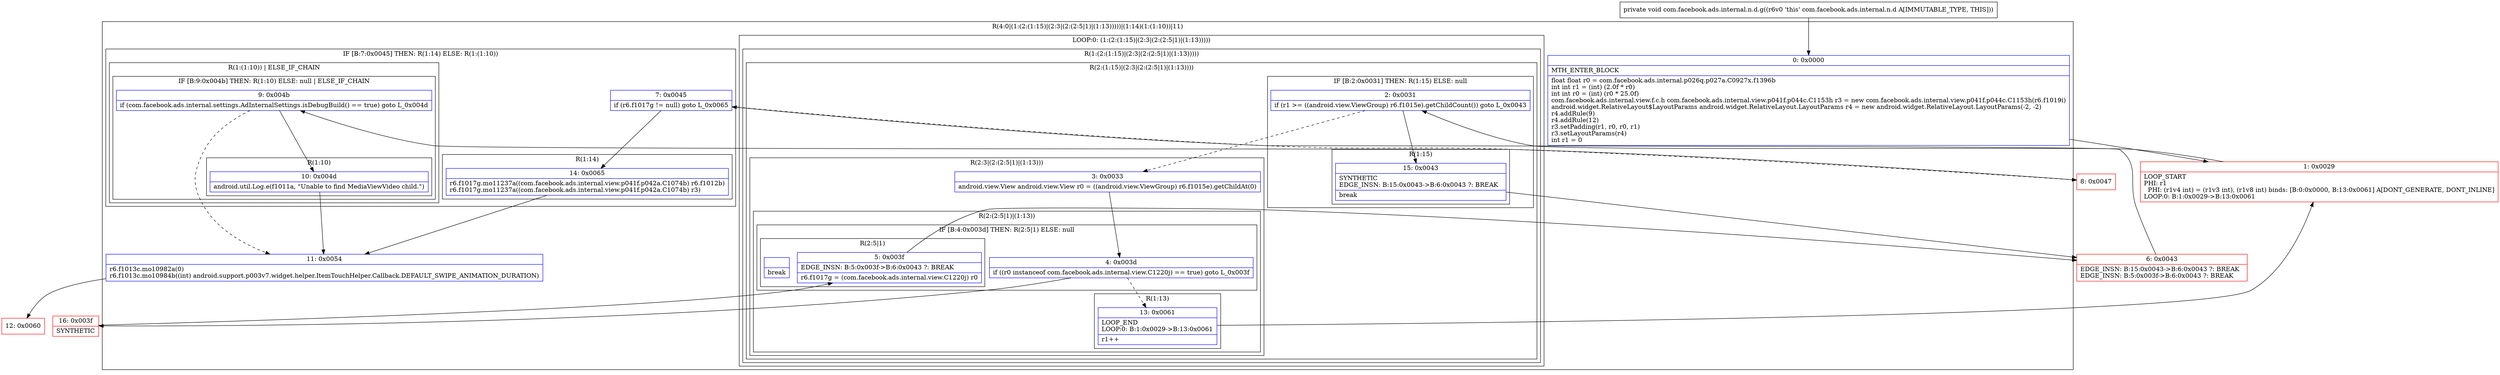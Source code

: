 digraph "CFG forcom.facebook.ads.internal.n.d.g()V" {
subgraph cluster_Region_310589250 {
label = "R(4:0|(1:(2:(1:15)|(2:3|(2:(2:5|1)|(1:13)))))|(1:14)(1:(1:10))|11)";
node [shape=record,color=blue];
Node_0 [shape=record,label="{0\:\ 0x0000|MTH_ENTER_BLOCK\l|float float r0 = com.facebook.ads.internal.p026q.p027a.C0927x.f1396b\lint int r1 = (int) (2.0f * r0)\lint int r0 = (int) (r0 * 25.0f)\lcom.facebook.ads.internal.view.f.c.h com.facebook.ads.internal.view.p041f.p044c.C1153h r3 = new com.facebook.ads.internal.view.p041f.p044c.C1153h(r6.f1019i)\landroid.widget.RelativeLayout$LayoutParams android.widget.RelativeLayout.LayoutParams r4 = new android.widget.RelativeLayout.LayoutParams(\-2, \-2)\lr4.addRule(9)\lr4.addRule(12)\lr3.setPadding(r1, r0, r0, r1)\lr3.setLayoutParams(r4)\lint r1 = 0\l}"];
subgraph cluster_LoopRegion_1517243212 {
label = "LOOP:0: (1:(2:(1:15)|(2:3|(2:(2:5|1)|(1:13)))))";
node [shape=record,color=blue];
subgraph cluster_Region_1763569166 {
label = "R(1:(2:(1:15)|(2:3|(2:(2:5|1)|(1:13)))))";
node [shape=record,color=blue];
subgraph cluster_Region_1564562985 {
label = "R(2:(1:15)|(2:3|(2:(2:5|1)|(1:13))))";
node [shape=record,color=blue];
subgraph cluster_IfRegion_1336047780 {
label = "IF [B:2:0x0031] THEN: R(1:15) ELSE: null";
node [shape=record,color=blue];
Node_2 [shape=record,label="{2\:\ 0x0031|if (r1 \>= ((android.view.ViewGroup) r6.f1015e).getChildCount()) goto L_0x0043\l}"];
subgraph cluster_Region_1163621067 {
label = "R(1:15)";
node [shape=record,color=blue];
Node_15 [shape=record,label="{15\:\ 0x0043|SYNTHETIC\lEDGE_INSN: B:15:0x0043\-\>B:6:0x0043 ?: BREAK  \l|break\l}"];
}
}
subgraph cluster_Region_1141927733 {
label = "R(2:3|(2:(2:5|1)|(1:13)))";
node [shape=record,color=blue];
Node_3 [shape=record,label="{3\:\ 0x0033|android.view.View android.view.View r0 = ((android.view.ViewGroup) r6.f1015e).getChildAt(0)\l}"];
subgraph cluster_Region_1699640327 {
label = "R(2:(2:5|1)|(1:13))";
node [shape=record,color=blue];
subgraph cluster_IfRegion_1208424278 {
label = "IF [B:4:0x003d] THEN: R(2:5|1) ELSE: null";
node [shape=record,color=blue];
Node_4 [shape=record,label="{4\:\ 0x003d|if ((r0 instanceof com.facebook.ads.internal.view.C1220j) == true) goto L_0x003f\l}"];
subgraph cluster_Region_44038592 {
label = "R(2:5|1)";
node [shape=record,color=blue];
Node_5 [shape=record,label="{5\:\ 0x003f|EDGE_INSN: B:5:0x003f\-\>B:6:0x0043 ?: BREAK  \l|r6.f1017g = (com.facebook.ads.internal.view.C1220j) r0\l}"];
Node_InsnContainer_1671797566 [shape=record,label="{|break\l}"];
}
}
subgraph cluster_Region_868167075 {
label = "R(1:13)";
node [shape=record,color=blue];
Node_13 [shape=record,label="{13\:\ 0x0061|LOOP_END\lLOOP:0: B:1:0x0029\-\>B:13:0x0061\l|r1++\l}"];
}
}
}
}
}
}
subgraph cluster_IfRegion_880966013 {
label = "IF [B:7:0x0045] THEN: R(1:14) ELSE: R(1:(1:10))";
node [shape=record,color=blue];
Node_7 [shape=record,label="{7\:\ 0x0045|if (r6.f1017g != null) goto L_0x0065\l}"];
subgraph cluster_Region_365112090 {
label = "R(1:14)";
node [shape=record,color=blue];
Node_14 [shape=record,label="{14\:\ 0x0065|r6.f1017g.mo11237a((com.facebook.ads.internal.view.p041f.p042a.C1074b) r6.f1012b)\lr6.f1017g.mo11237a((com.facebook.ads.internal.view.p041f.p042a.C1074b) r3)\l}"];
}
subgraph cluster_Region_709986316 {
label = "R(1:(1:10)) | ELSE_IF_CHAIN\l";
node [shape=record,color=blue];
subgraph cluster_IfRegion_1009336077 {
label = "IF [B:9:0x004b] THEN: R(1:10) ELSE: null | ELSE_IF_CHAIN\l";
node [shape=record,color=blue];
Node_9 [shape=record,label="{9\:\ 0x004b|if (com.facebook.ads.internal.settings.AdInternalSettings.isDebugBuild() == true) goto L_0x004d\l}"];
subgraph cluster_Region_1931096029 {
label = "R(1:10)";
node [shape=record,color=blue];
Node_10 [shape=record,label="{10\:\ 0x004d|android.util.Log.e(f1011a, \"Unable to find MediaViewVideo child.\")\l}"];
}
}
}
}
Node_11 [shape=record,label="{11\:\ 0x0054|r6.f1013c.mo10982a(0)\lr6.f1013c.mo10984b((int) android.support.p003v7.widget.helper.ItemTouchHelper.Callback.DEFAULT_SWIPE_ANIMATION_DURATION)\l}"];
}
Node_1 [shape=record,color=red,label="{1\:\ 0x0029|LOOP_START\lPHI: r1 \l  PHI: (r1v4 int) = (r1v3 int), (r1v8 int) binds: [B:0:0x0000, B:13:0x0061] A[DONT_GENERATE, DONT_INLINE]\lLOOP:0: B:1:0x0029\-\>B:13:0x0061\l}"];
Node_6 [shape=record,color=red,label="{6\:\ 0x0043|EDGE_INSN: B:15:0x0043\-\>B:6:0x0043 ?: BREAK  \lEDGE_INSN: B:5:0x003f\-\>B:6:0x0043 ?: BREAK  \l}"];
Node_8 [shape=record,color=red,label="{8\:\ 0x0047}"];
Node_12 [shape=record,color=red,label="{12\:\ 0x0060}"];
Node_16 [shape=record,color=red,label="{16\:\ 0x003f|SYNTHETIC\l}"];
MethodNode[shape=record,label="{private void com.facebook.ads.internal.n.d.g((r6v0 'this' com.facebook.ads.internal.n.d A[IMMUTABLE_TYPE, THIS])) }"];
MethodNode -> Node_0;
Node_0 -> Node_1;
Node_2 -> Node_3[style=dashed];
Node_2 -> Node_15;
Node_15 -> Node_6;
Node_3 -> Node_4;
Node_4 -> Node_13[style=dashed];
Node_4 -> Node_16;
Node_5 -> Node_6;
Node_13 -> Node_1;
Node_7 -> Node_8[style=dashed];
Node_7 -> Node_14;
Node_14 -> Node_11;
Node_9 -> Node_10;
Node_9 -> Node_11[style=dashed];
Node_10 -> Node_11;
Node_11 -> Node_12;
Node_1 -> Node_2;
Node_6 -> Node_7;
Node_8 -> Node_9;
Node_16 -> Node_5;
}


